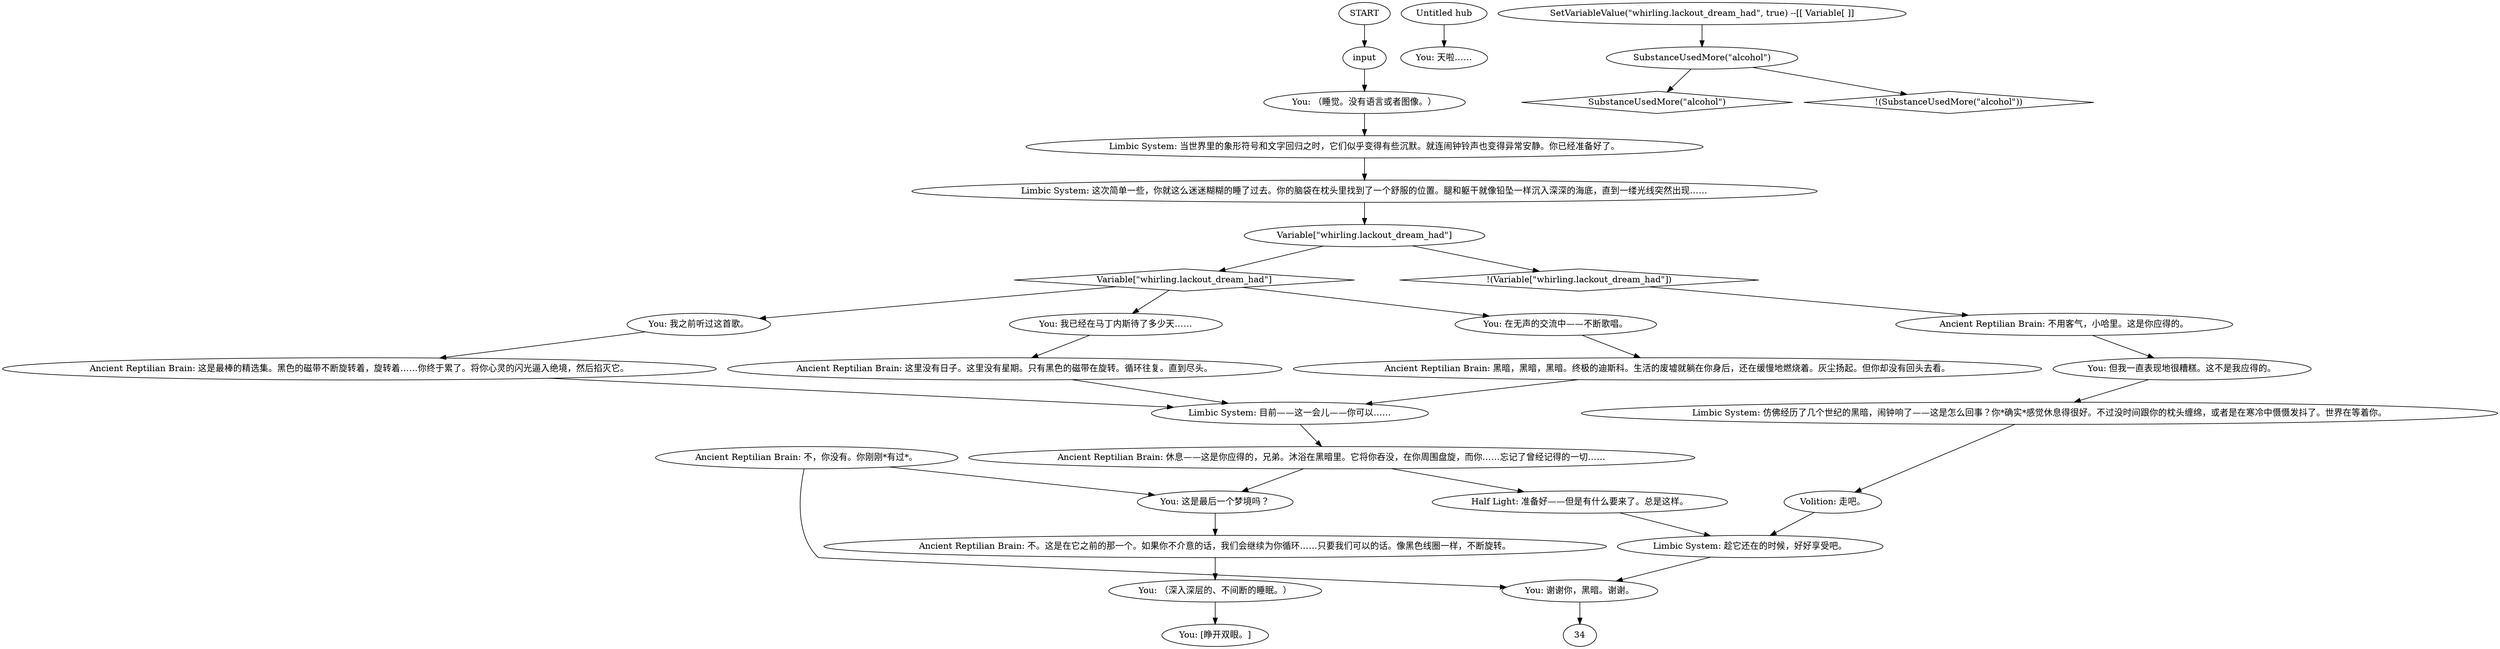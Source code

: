 # WHIRLING F2 / BLACKOUT DREAM
# Dreamless sleep, finally!
# ==================================================
digraph G {
	  0 [label="START"];
	  1 [label="input"];
	  2 [label="You: 在无声的交流中——不断歌唱。"];
	  3 [label="Ancient Reptilian Brain: 这是最棒的精选集。黑色的磁带不断旋转着，旋转着……你终于累了。将你心灵的闪光逼入绝境，然后掐灭它。"];
	  4 [label="You: 天啦……"];
	  5 [label="You: 这是最后一个梦境吗？"];
	  6 [label="Ancient Reptilian Brain: 不。这是在它之前的那一个。如果你不介意的话，我们会继续为你循环……只要我们可以的话。像黑色线圈一样，不断旋转。"];
	  7 [label="Variable[\"whirling.lackout_dream_had\"]"];
	  8 [label="Variable[\"whirling.lackout_dream_had\"]", shape=diamond];
	  9 [label="!(Variable[\"whirling.lackout_dream_had\"])", shape=diamond];
	  10 [label="Untitled hub"];
	  11 [label="You: 我之前听过这首歌。"];
	  12 [label="Limbic System: 目前——这一会儿——你可以……"];
	  13 [label="Ancient Reptilian Brain: 这里没有日子。这里没有星期。只有黑色的磁带在旋转。循环往复。直到尽头。"];
	  14 [label="Limbic System: 当世界里的象形符号和文字回归之时，它们似乎变得有些沉默。就连闹钟铃声也变得异常安静。你已经准备好了。"];
	  15 [label="Volition: 走吧。"];
	  16 [label="SetVariableValue(\"whirling.lackout_dream_had\", true) --[[ Variable[ ]]"];
	  17 [label="You: 我已经在马丁内斯待了多少天……"];
	  18 [label="Ancient Reptilian Brain: 黑暗，黑暗，黑暗。终极的迪斯科。生活的废墟就躺在你身后，还在缓慢地燃烧着。灰尘扬起。但你却没有回头去看。"];
	  19 [label="SubstanceUsedMore(\"alcohol\")"];
	  20 [label="SubstanceUsedMore(\"alcohol\")", shape=diamond];
	  21 [label="!(SubstanceUsedMore(\"alcohol\"))", shape=diamond];
	  22 [label="You: 谢谢你，黑暗。谢谢。"];
	  23 [label="Ancient Reptilian Brain: 不，你没有。你刚刚*有过*。"];
	  24 [label="Limbic System: 仿佛经历了几个世纪的黑暗，闹钟响了——这是怎么回事？你*确实*感觉休息得很好。不过没时间跟你的枕头缠绵，或者是在寒冷中慑慑发抖了。世界在等着你。"];
	  25 [label="You: [睁开双眼。]"];
	  26 [label="Limbic System: 趁它还在的时候，好好享受吧。"];
	  27 [label="You: （深入深层的、不间断的睡眠。）"];
	  28 [label="You: 但我一直表现地很糟糕。这不是我应得的。"];
	  29 [label="Half Light: 准备好——但是有什么要来了。总是这样。"];
	  30 [label="Limbic System: 这次简单一些，你就这么迷迷糊糊的睡了过去。你的脑袋在枕头里找到了一个舒服的位置。腿和躯干就像铅坠一样沉入深深的海底，直到一缕光线突然出现……"];
	  31 [label="You: （睡觉。没有语言或者图像。）"];
	  32 [label="Ancient Reptilian Brain: 休息——这是你应得的，兄弟。沐浴在黑暗里。它将你吞没，在你周围盘旋，而你……忘记了曾经记得的一切……"];
	  33 [label="Ancient Reptilian Brain: 不用客气，小哈里。这是你应得的。"];
	  0 -> 1
	  1 -> 31
	  2 -> 18
	  3 -> 12
	  5 -> 6
	  6 -> 27
	  7 -> 8
	  7 -> 9
	  8 -> 17
	  8 -> 2
	  8 -> 11
	  9 -> 33
	  10 -> 4
	  11 -> 3
	  12 -> 32
	  13 -> 12
	  14 -> 30
	  15 -> 26
	  16 -> 19
	  17 -> 13
	  18 -> 12
	  19 -> 20
	  19 -> 21
	  22 -> 34
	  23 -> 5
	  23 -> 22
	  24 -> 15
	  26 -> 22
	  27 -> 25
	  28 -> 24
	  29 -> 26
	  30 -> 7
	  31 -> 14
	  32 -> 5
	  32 -> 29
	  33 -> 28
}

